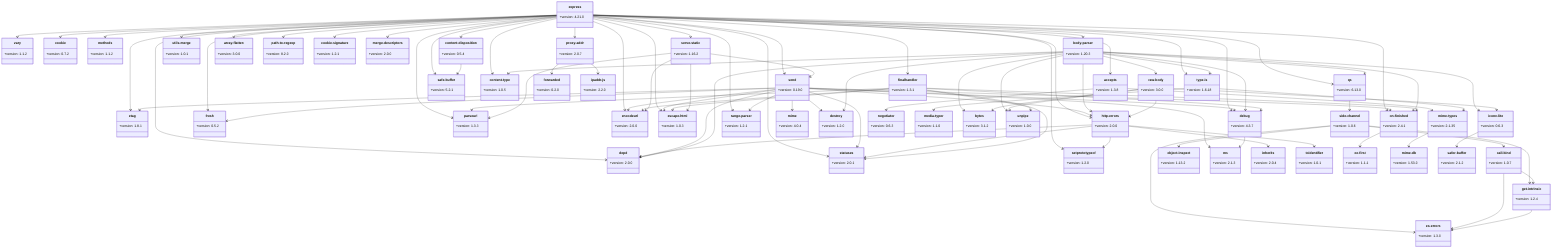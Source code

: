 classDiagram
  class express {
    +version: 4.21.0
  }
  express --> qs
  express --> depd
  express --> etag
  express --> send
  express --> vary
  express --> debug
  express --> fresh
  express --> cookie
  express --> accepts
  express --> methods
  express --> type-is
  express --> parseurl
  express --> statuses
  express --> encodeurl
  express --> proxy-addr
  express --> body-parser
  express --> escape-html
  express --> http-errors
  express --> on-finished
  express --> safe-buffer
  express --> utils-merge
  express --> content-type
  express --> finalhandler
  express --> range-parser
  express --> serve-static
  express --> array-flatten
  express --> path-to-regexp
  express --> setprototypeof
  express --> cookie-signature
  express --> merge-descriptors
  express --> content-disposition
  class qs {
    +version: 6.13.0
  }
  qs --> side-channel
  class side-channel {
    +version: 1.0.6
  }
  side-channel --> call-bind
  side-channel --> es-errors
  side-channel --> get-intrinsic
  side-channel --> object-inspect
  class call-bind {
    +version: 1.0.7
  }
  call-bind --> es-errors
  call-bind --> get-intrinsic
  class es-errors {
    +version: 1.3.0
  }
  class get-intrinsic {
    +version: 1.2.4
  }
  get-intrinsic --> es-errors
  class object-inspect {
    +version: 1.13.2
  }
  class depd {
    +version: 2.0.0
  }
  class etag {
    +version: 1.8.1
  }
  class send {
    +version: 0.19.0
  }
  send --> ms
  send --> depd
  send --> etag
  send --> mime
  send --> debug
  send --> fresh
  send --> destroy
  send --> statuses
  send --> encodeurl
  send --> escape-html
  send --> http-errors
  send --> on-finished
  send --> range-parser
  class ms {
    +version: 2.1.3
  }
  class mime {
    +version: 4.0.4
  }
  class debug {
    +version: 4.3.7
  }
  debug --> ms
  class fresh {
    +version: 0.5.2
  }
  class destroy {
    +version: 1.2.0
  }
  class statuses {
    +version: 2.0.1
  }
  class encodeurl {
    +version: 2.0.0
  }
  class escape-html {
    +version: 1.0.3
  }
  class http-errors {
    +version: 2.0.0
  }
  http-errors --> depd
  http-errors --> inherits
  http-errors --> setprototypeof
  http-errors --> statuses
  http-errors --> toidentifier
  class inherits {
    +version: 2.0.4
  }
  class setprototypeof {
    +version: 1.2.0
  }
  class toidentifier {
    +version: 1.0.1
  }
  class on-finished {
    +version: 2.4.1
  }
  on-finished --> ee-first
  class ee-first {
    +version: 1.1.1
  }
  class range-parser {
    +version: 1.2.1
  }
  class vary {
    +version: 1.1.2
  }
  class cookie {
    +version: 0.7.2
  }
  class accepts {
    +version: 1.3.8
  }
  accepts --> mime-types
  accepts --> negotiator
  class mime-types {
    +version: 2.1.35
  }
  mime-types --> mime-db
  class mime-db {
    +version: 1.53.0
  }
  class negotiator {
    +version: 0.6.3
  }
  class methods {
    +version: 1.1.2
  }
  class type-is {
    +version: 1.6.18
  }
  type-is --> mime-types
  type-is --> media-typer
  class media-typer {
    +version: 1.1.0
  }
  class parseurl {
    +version: 1.3.3
  }
  class proxy-addr {
    +version: 2.0.7
  }
  proxy-addr --> forwarded
  proxy-addr --> ipaddr.js
  class forwarded {
    +version: 0.2.0
  }
  class ipaddr.js {
    +version: 2.2.0
  }
  class body-parser {
    +version: 1.20.3
  }
  body-parser --> qs
  body-parser --> depd
  body-parser --> bytes
  body-parser --> debug
  body-parser --> unpipe
  body-parser --> destroy
  body-parser --> type-is
  body-parser --> raw-body
  body-parser --> iconv-lite
  body-parser --> http-errors
  body-parser --> on-finished
  body-parser --> content-type
  class bytes {
    +version: 3.1.2
  }
  class unpipe {
    +version: 1.0.0
  }
  class raw-body {
    +version: 3.0.0
  }
  raw-body --> bytes
  raw-body --> http-errors
  raw-body --> iconv-lite
  raw-body --> unpipe
  class iconv-lite {
    +version: 0.6.3
  }
  iconv-lite --> safer-buffer
  class safer-buffer {
    +version: 2.1.2
  }
  class content-type {
    +version: 1.0.5
  }
  class safe-buffer {
    +version: 5.2.1
  }
  class utils-merge {
    +version: 1.0.1
  }
  class finalhandler {
    +version: 1.3.1
  }
  finalhandler --> debug
  finalhandler --> encodeurl
  finalhandler --> escape-html
  finalhandler --> on-finished
  finalhandler --> parseurl
  finalhandler --> statuses
  finalhandler --> unpipe
  class serve-static {
    +version: 1.16.2
  }
  serve-static --> encodeurl
  serve-static --> escape-html
  serve-static --> parseurl
  serve-static --> send
  class array-flatten {
    +version: 3.0.0
  }
  class path-to-regexp {
    +version: 8.2.0
  }
  class cookie-signature {
    +version: 1.2.1
  }
  class merge-descriptors {
    +version: 2.0.0
  }
  class content-disposition {
    +version: 0.5.4
  }
  content-disposition --> safe-buffer